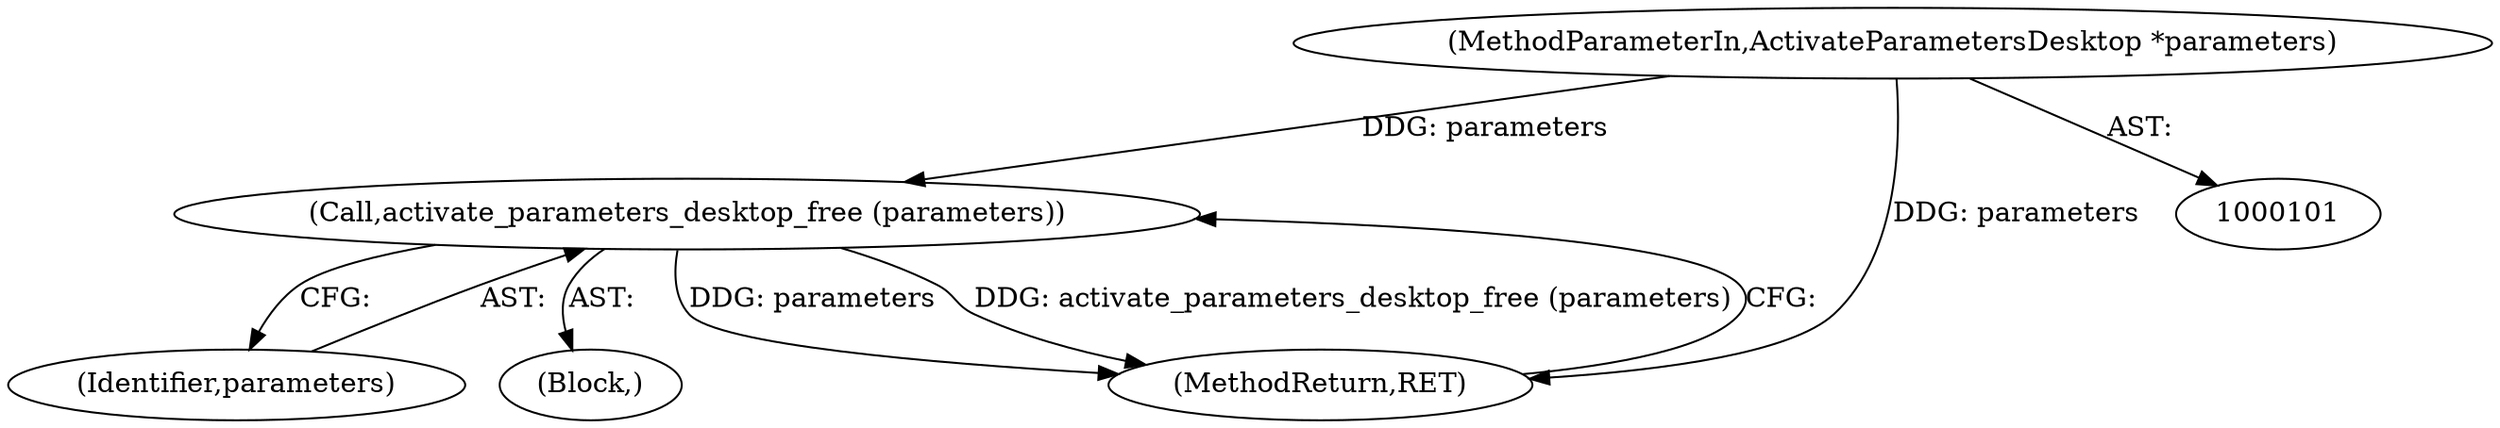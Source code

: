 digraph "0_nautilus_1630f53481f445ada0a455e9979236d31a8d3bb0_6@API" {
"1000165" [label="(Call,activate_parameters_desktop_free (parameters))"];
"1000104" [label="(MethodParameterIn,ActivateParametersDesktop *parameters)"];
"1000165" [label="(Call,activate_parameters_desktop_free (parameters))"];
"1000166" [label="(Identifier,parameters)"];
"1000105" [label="(Block,)"];
"1000104" [label="(MethodParameterIn,ActivateParametersDesktop *parameters)"];
"1000167" [label="(MethodReturn,RET)"];
"1000165" -> "1000105"  [label="AST: "];
"1000165" -> "1000166"  [label="CFG: "];
"1000166" -> "1000165"  [label="AST: "];
"1000167" -> "1000165"  [label="CFG: "];
"1000165" -> "1000167"  [label="DDG: parameters"];
"1000165" -> "1000167"  [label="DDG: activate_parameters_desktop_free (parameters)"];
"1000104" -> "1000165"  [label="DDG: parameters"];
"1000104" -> "1000101"  [label="AST: "];
"1000104" -> "1000167"  [label="DDG: parameters"];
}
